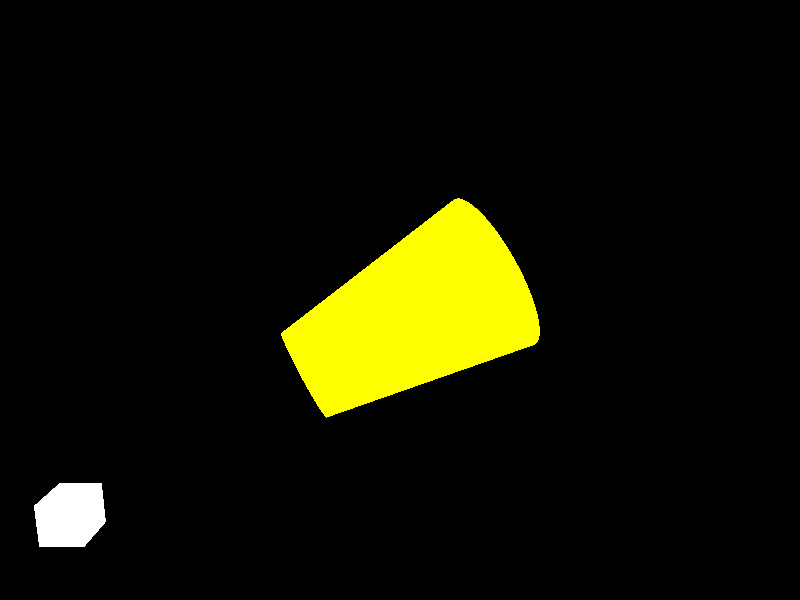 cone { 
    <2, 1, 1>, 0.5, 
    <4, 2, 1.5>, 0.9
    pigment {color rgb <1, 1, 0>} 
}

box {
    <0.2, 0.2, 0.2>,
    <-0.2, -0.2, -0.2>
    pigment {color rgb <1, 1, 1>}
}

camera {
    location <3, 3, -5>
    look_at <3, 2, 0>
    up <0, 1, 0>
}

light_source {
    <0, 5, 0>
    color rgb <1, 1, 1>
}

